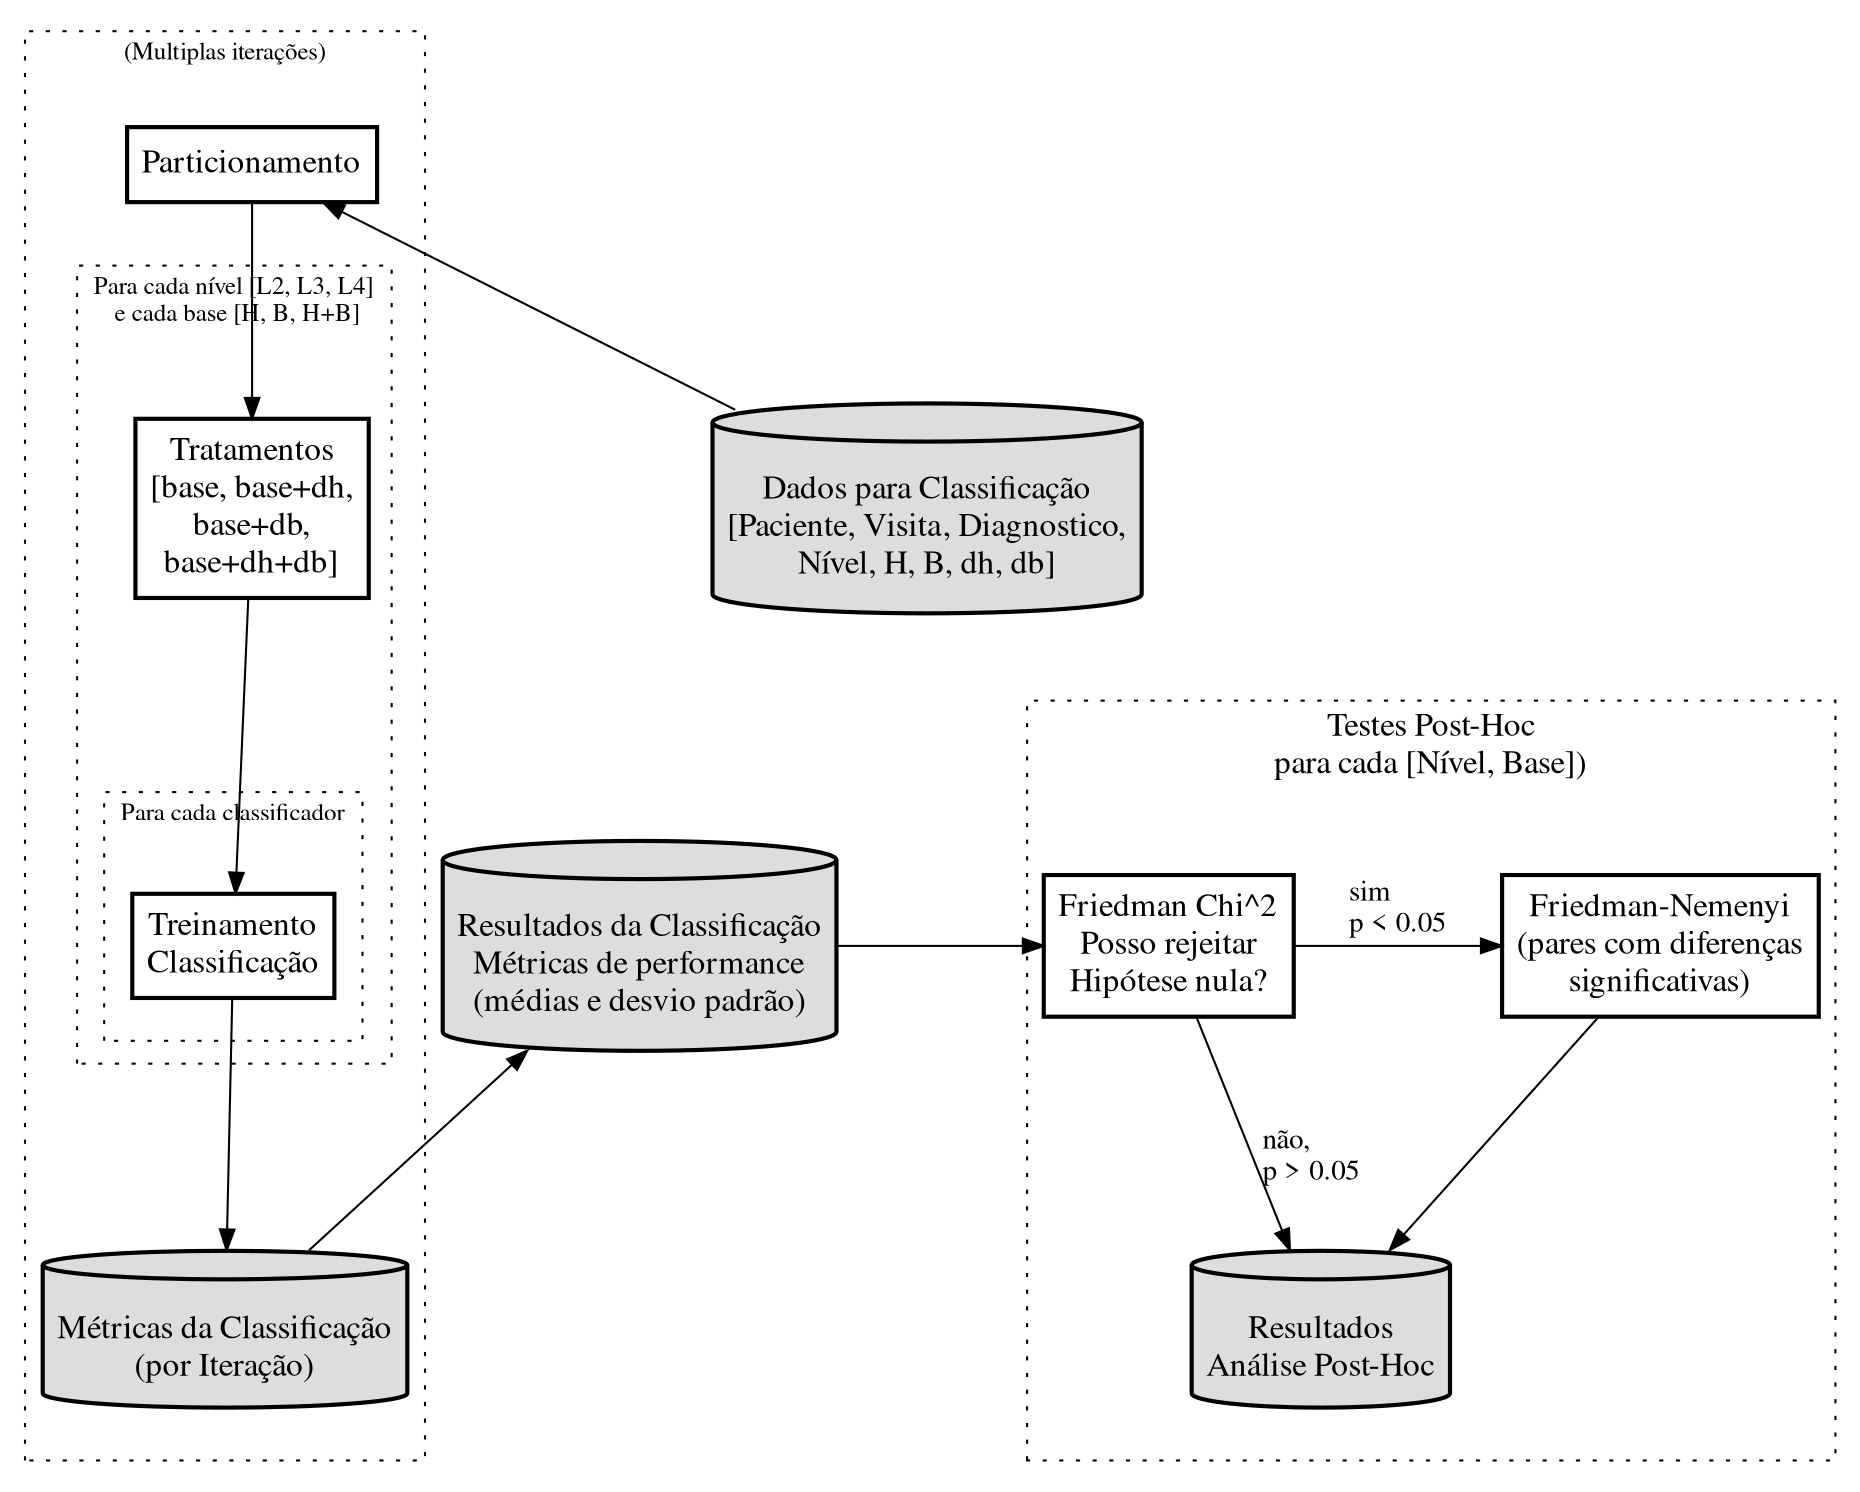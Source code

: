 digraph {
    ranksep = "0.05"
    nodesep = "0.7"
    ratio=0.8
    // dpi=400
    node [
        fontname = "Times"
        shape = rectangle
        fontsize = 16
        style = "filled,bold"
        fillcolor = "#ffffff",
        margin = "0.1,0.1"
    ]
    edge [
        fontname = "Times"
        fontsize = 14
    ]

    initial_data [
        label = "\nDados para Classificação\n[Paciente, Visita, Diagnostico,\nNível, H, B, dh, db]",
        shape = cylinder, fillcolor = "#dddddd"
        margin = "0.1,0"
    ]

    results [
        label="\nResultados da Classificação\nMétricas de performance\n(médias e desvio padrão)",
        shape=cylinder, fillcolor="#dddddd"
        margin = "0.1,0"
    ]

    subgraph cluster_clfs_seed {
        fontname = "Times"
        label = "(Multiplas iterações)"
        fontsize = "12"
        style = "dotted"

        pre_classificador [label = "Particionamento", shape = rectangle]

        subgraph cluster_clfs_seed_tto {
            fontname = "Times"
            label = "Para cada nível [L2, L3, L4]\n e cada base [H, B, H+B]"
            fontsize = "12"
            style = "dotted"

            pre_classificador_2 [label = "Tratamentos\n[base, base+dh,\nbase+db,\nbase+dh+db]", shape = rectangle]

            subgraph cluster_clfs_seed_class {
                fontname = "Times"
                label = "Para cada classificador"
                fontsize = "12"
                style = "dotted"

                classificador [label = "Treinamento\nClassificação", shape = rectangle]

            }

        }

        seed_results [
            label = "\nMétricas da Classificação\n(por Iteração)",
            shape = cylinder, fillcolor = "#dddddd"
            margin = "0.1,0"
        ]

    }
    pre_classificador -> pre_classificador_2 -> classificador -> seed_results

    initial_data -> pre_classificador [constraint=false]


    seed_results -> results [constraint=false]

    initial_data -> final_friedman [color=red, style=invis]
    initial_data -> results [color=red, style=invis]
    pre_classificador_2 -> results [color=red, style=invis]





    subgraph cluster_posthoc {
        fontname = "Times"
        label = "Testes Post-Hoc\npara cada [Nível, Base])"
        fontsize = "16"
        style = "dotted"

        { final_friedman; final_nemenyi; rank = same}


        final_friedman -> final_nemenyi [label = "sim\lp < 0.05\l"]

        final_friedman [label = "Friedman Chi^2\nPosso rejeitar\nHipótese nula?"]
        final_nemenyi [label = "Friedman-Nemenyi\n(pares com diferenças\nsignificativas)"]

        final_results [
            label = "\nResultados\nAnálise Post-Hoc",
            shape = cylinder, fillcolor = "#dddddd"
            margin = "0.1,0"
        ]

        final_friedman -> final_results [label = "não,\lp > 0.05\l"]
        final_nemenyi -> final_results
    }

    results -> final_friedman [constraint=false]



}
